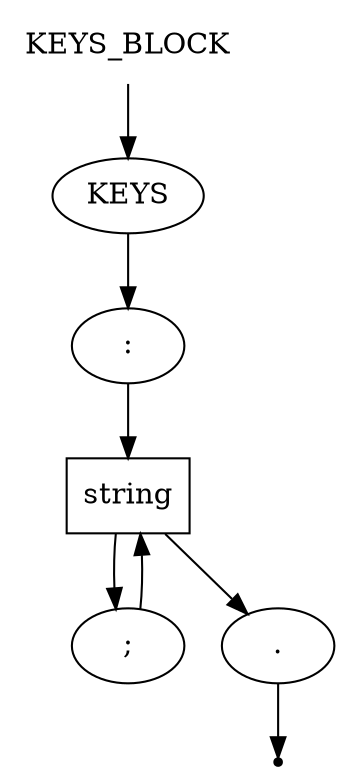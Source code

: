 digraph KEYS_BLOCK {
    start [label=KEYS_BLOCK shape=plaintext]
    A [label=KEYS shape=oval]
    B [label=":" shape=oval]
    C [label=string shape=box]
    D [label=";" shape=oval]
    E [label="." shape=oval]
    end [label="" shape=point]
    start -> A
    A -> B
    B -> C
    C -> D
    C -> E
    D -> C
    E -> end
}

